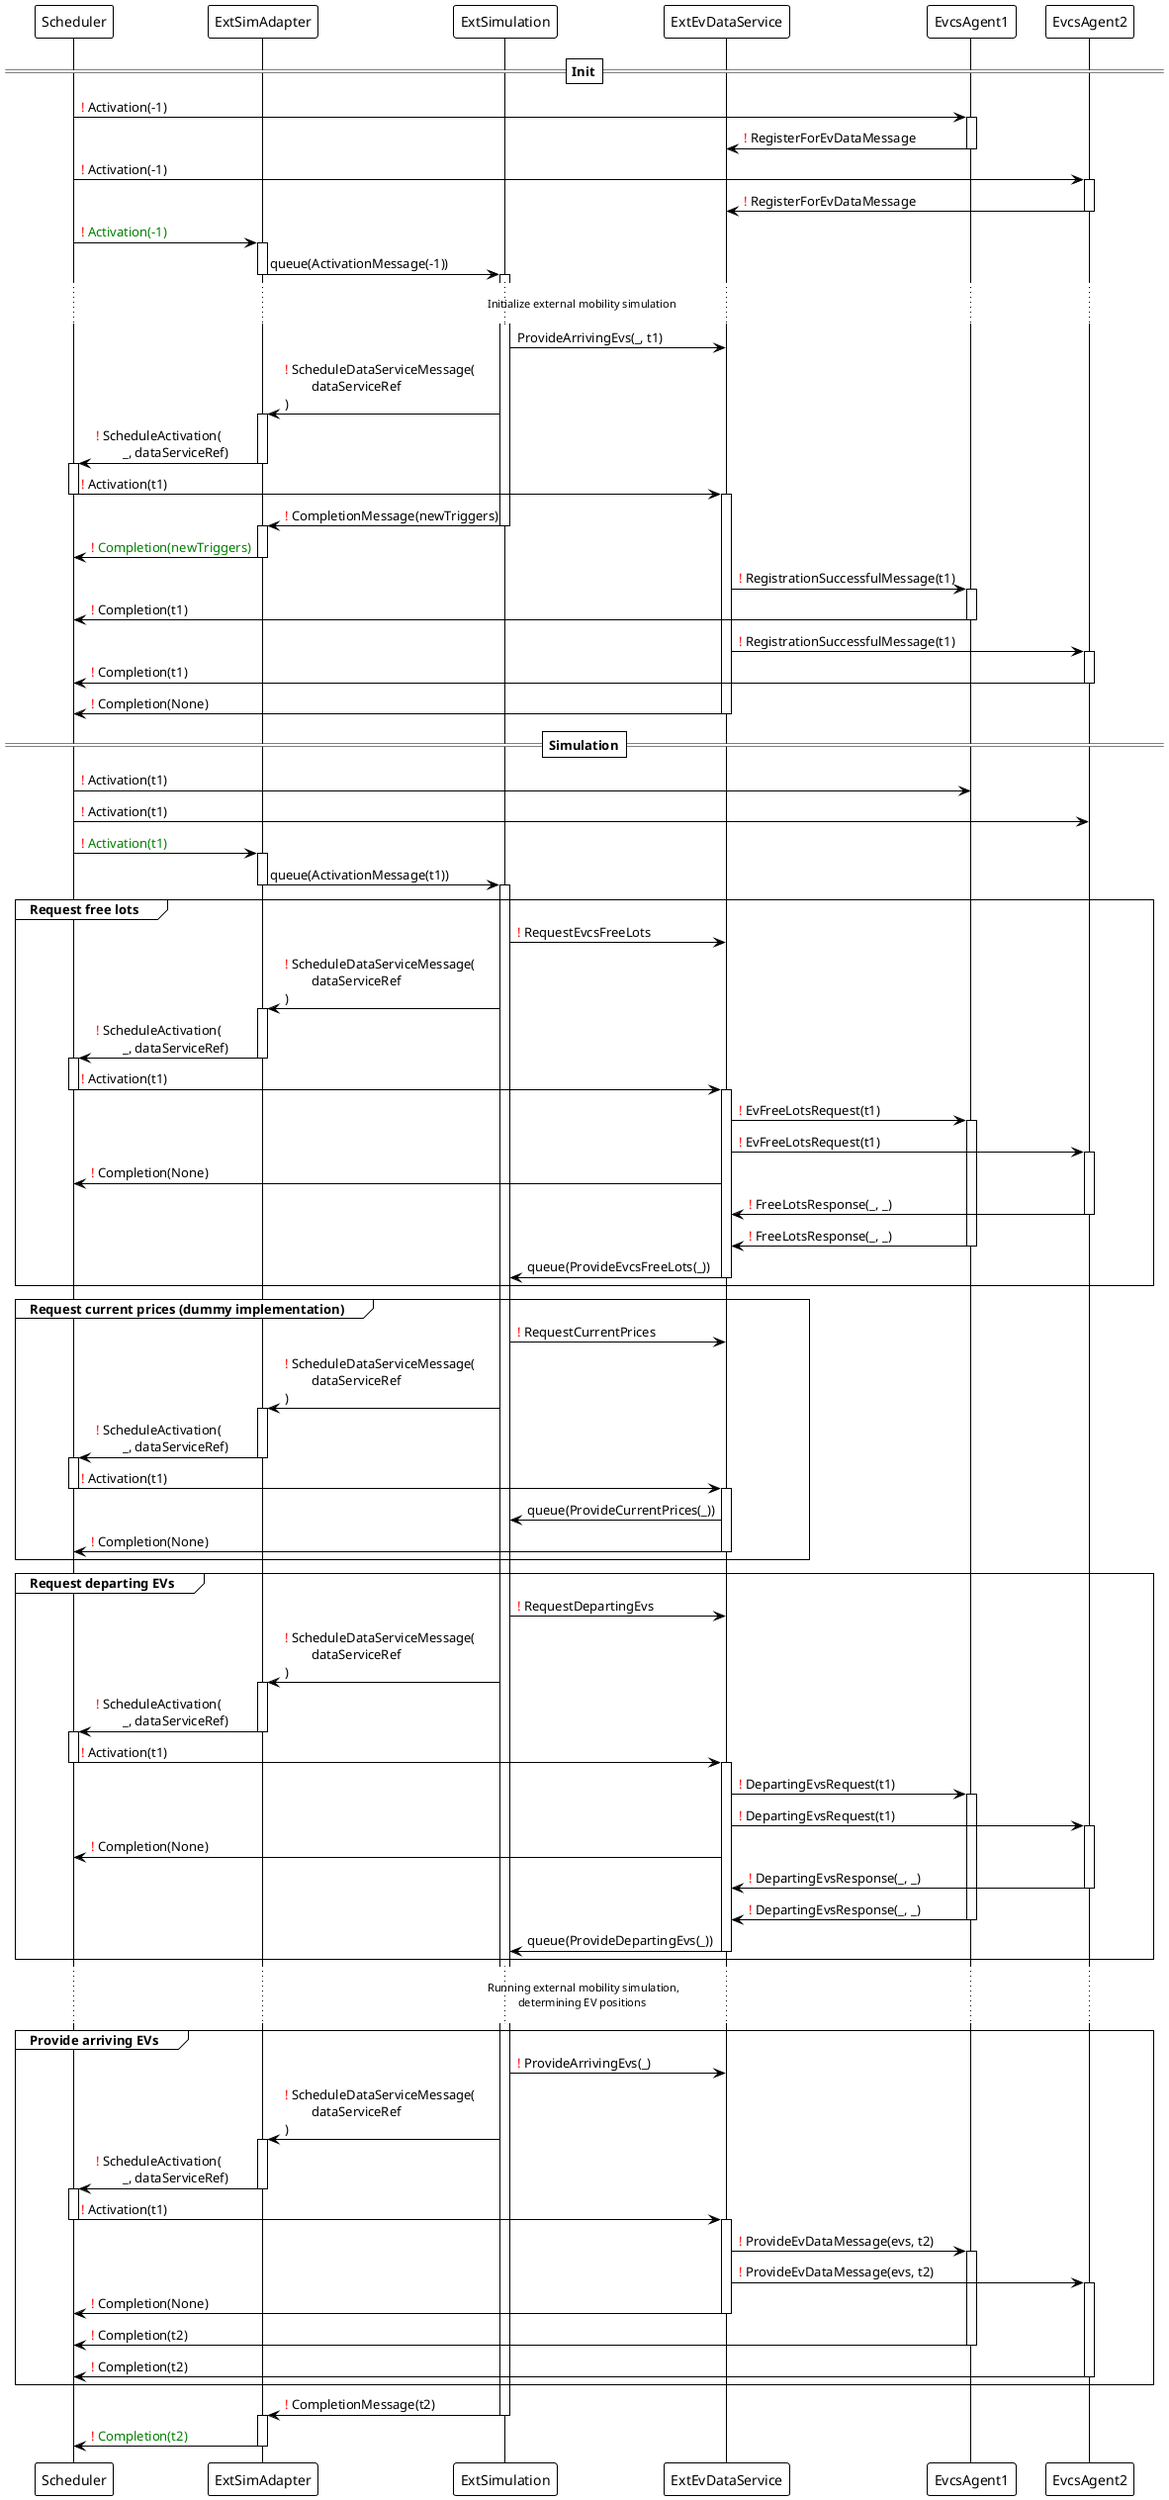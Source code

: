@startuml

!theme plain

participant Scheduler
participant ExtSimAdapter
participant ExtSimulation
participant ExtEvDataService
participant EvcsAgent1
participant EvcsAgent2

==Init==
Scheduler -> EvcsAgent1: <font color=red>!</font> Activation(-1)
activate EvcsAgent1

EvcsAgent1 -> ExtEvDataService: <font color=red>!</font> RegisterForEvDataMessage
deactivate EvcsAgent1

Scheduler -> EvcsAgent2: <font color=red>!</font> Activation(-1)
activate EvcsAgent2

EvcsAgent2 -> ExtEvDataService: <font color=red>!</font> RegisterForEvDataMessage
deactivate EvcsAgent2

Scheduler -> ExtSimAdapter: <font color=red>!</font> <font color=green>Activation(-1)</font>
activate ExtSimAdapter

ExtSimAdapter -> ExtSimulation: queue(ActivationMessage(-1))
deactivate ExtSimAdapter
activate ExtSimulation

... Initialize external mobility simulation ...
ExtSimulation -> ExtEvDataService: ProvideArrivingEvs(_, t1)

ExtSimulation -> ExtSimAdapter: <font color=red>!</font> ScheduleDataServiceMessage(\n\tdataServiceRef\n)
activate ExtSimAdapter

ExtSimAdapter -> Scheduler: <font color=red>!</font> ScheduleActivation(\n\t_, dataServiceRef)
deactivate ExtSimAdapter
activate Scheduler

Scheduler -> ExtEvDataService: <font color=red>!</font> Activation(t1)
deactivate Scheduler
activate ExtEvDataService

ExtSimulation -> ExtSimAdapter: <font color=red>!</font> CompletionMessage(newTriggers)
deactivate ExtSimulation
activate ExtSimAdapter

ExtSimAdapter -> Scheduler: <font color=red>!</font> <font color=green>Completion(newTriggers)</font>
deactivate ExtSimAdapter

ExtEvDataService -> EvcsAgent1: <font color=red>!</font> RegistrationSuccessfulMessage(t1)
activate EvcsAgent1

EvcsAgent1 -> Scheduler: <font color=red>!</font> Completion(t1)
deactivate EvcsAgent1

ExtEvDataService -> EvcsAgent2: <font color=red>!</font> RegistrationSuccessfulMessage(t1)
activate EvcsAgent2

EvcsAgent2 -> Scheduler: <font color=red>!</font> Completion(t1)
deactivate EvcsAgent2

ExtEvDataService -> Scheduler: <font color=red>!</font> Completion(None)
deactivate ExtEvDataService

==Simulation==
Scheduler -> EvcsAgent1: <font color=red>!</font> Activation(t1)
Scheduler -> EvcsAgent2: <font color=red>!</font> Activation(t1)

Scheduler -> ExtSimAdapter: <font color=red>!</font> <font color=green>Activation(t1)</font>
activate ExtSimAdapter

ExtSimAdapter -> ExtSimulation: queue(ActivationMessage(t1))
deactivate ExtSimAdapter
activate ExtSimulation

group Request free lots
    ExtSimulation -> ExtEvDataService: <font color=red>!</font> RequestEvcsFreeLots

    ExtSimulation -> ExtSimAdapter: <font color=red>!</font> ScheduleDataServiceMessage(\n\tdataServiceRef\n)
    activate ExtSimAdapter

    ExtSimAdapter -> Scheduler: <font color=red>!</font> ScheduleActivation(\n\t_, dataServiceRef)
    deactivate ExtSimAdapter
    activate Scheduler

    Scheduler -> ExtEvDataService: <font color=red>!</font> Activation(t1)
    deactivate Scheduler
    activate ExtEvDataService

    ExtEvDataService -> EvcsAgent1: <font color=red>!</font> EvFreeLotsRequest(t1)
    activate EvcsAgent1

    ExtEvDataService -> EvcsAgent2: <font color=red>!</font> EvFreeLotsRequest(t1)
    activate EvcsAgent2

    ExtEvDataService -> Scheduler: <font color=red>!</font> Completion(None)

    EvcsAgent2 -> ExtEvDataService: <font color=red>!</font> FreeLotsResponse(_, _)
    deactivate EvcsAgent2

    EvcsAgent1 -> ExtEvDataService: <font color=red>!</font> FreeLotsResponse(_, _)
    deactivate EvcsAgent1

    ExtEvDataService -> ExtSimulation: queue(ProvideEvcsFreeLots(_))
    deactivate ExtEvDataService
end

group Request current prices (dummy implementation)
    ExtSimulation -> ExtEvDataService: <font color=red>!</font> RequestCurrentPrices

    ExtSimulation -> ExtSimAdapter: <font color=red>!</font> ScheduleDataServiceMessage(\n\tdataServiceRef\n)
    activate ExtSimAdapter

    ExtSimAdapter -> Scheduler: <font color=red>!</font> ScheduleActivation(\n\t_, dataServiceRef)
    deactivate ExtSimAdapter
    activate Scheduler

    Scheduler -> ExtEvDataService: <font color=red>!</font> Activation(t1)
    deactivate Scheduler
    activate ExtEvDataService

    ExtEvDataService -> ExtSimulation: queue(ProvideCurrentPrices(_))

    ExtEvDataService -> Scheduler: <font color=red>!</font> Completion(None)

    deactivate ExtEvDataService
end

group Request departing EVs
    ExtSimulation -> ExtEvDataService: <font color=red>!</font> RequestDepartingEvs

    ExtSimulation -> ExtSimAdapter: <font color=red>!</font> ScheduleDataServiceMessage(\n\tdataServiceRef\n)
    activate ExtSimAdapter

    ExtSimAdapter -> Scheduler: <font color=red>!</font> ScheduleActivation(\n\t_, dataServiceRef)
    deactivate ExtSimAdapter
    activate Scheduler

    Scheduler -> ExtEvDataService: <font color=red>!</font> Activation(t1)
    deactivate Scheduler
    activate ExtEvDataService

    ExtEvDataService -> EvcsAgent1: <font color=red>!</font> DepartingEvsRequest(t1)
    activate EvcsAgent1

    ExtEvDataService -> EvcsAgent2: <font color=red>!</font> DepartingEvsRequest(t1)
    activate EvcsAgent2

    ExtEvDataService -> Scheduler: <font color=red>!</font> Completion(None)

    EvcsAgent2 -> ExtEvDataService: <font color=red>!</font> DepartingEvsResponse(_, _)
    deactivate EvcsAgent2

    EvcsAgent1 -> ExtEvDataService: <font color=red>!</font> DepartingEvsResponse(_, _)
    deactivate EvcsAgent1

    ExtEvDataService -> ExtSimulation: queue(ProvideDepartingEvs(_))
    deactivate ExtEvDataService
end

... Running external mobility simulation,\n determining EV positions ...

group Provide arriving EVs
    ExtSimulation -> ExtEvDataService: <font color=red>!</font> ProvideArrivingEvs(_)
    ExtSimulation -> ExtSimAdapter: <font color=red>!</font> ScheduleDataServiceMessage(\n\tdataServiceRef\n)
    activate ExtSimAdapter

    ExtSimAdapter -> Scheduler: <font color=red>!</font> ScheduleActivation(\n\t_, dataServiceRef)
    deactivate ExtSimAdapter
    activate Scheduler

    Scheduler -> ExtEvDataService: <font color=red>!</font> Activation(t1)
    deactivate Scheduler
    activate ExtEvDataService

    ExtEvDataService -> EvcsAgent1: <font color=red>!</font> ProvideEvDataMessage(evs, t2)
    activate EvcsAgent1

    ExtEvDataService -> EvcsAgent2: <font color=red>!</font> ProvideEvDataMessage(evs, t2)
    activate EvcsAgent2

    ExtEvDataService -> Scheduler: <font color=red>!</font> Completion(None)
    deactivate ExtEvDataService

    EvcsAgent1 -> Scheduler: <font color=red>!</font> Completion(t2)
    deactivate EvcsAgent1

    EvcsAgent2 -> Scheduler: <font color=red>!</font> Completion(t2)
    deactivate EvcsAgent2

end

ExtSimulation -> ExtSimAdapter: <font color=red>!</font> CompletionMessage(t2)
deactivate ExtSimulation

activate ExtSimAdapter
ExtSimAdapter -> Scheduler: <font color=red>!</font> <font color=green>Completion(t2)</font>
deactivate ExtSimAdapter

@enduml
